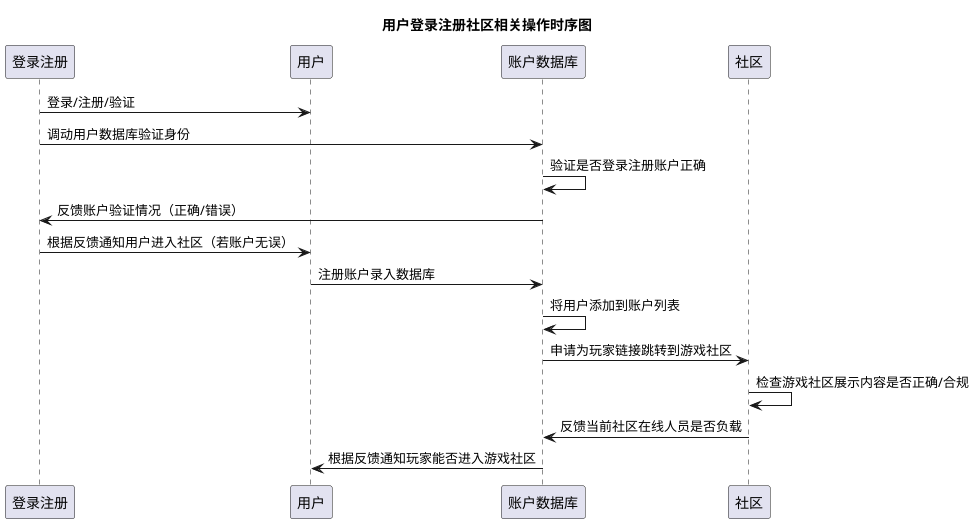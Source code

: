 @startuml
title 用户登录注册社区相关操作时序图

participant 登录注册 as DLZC
participant 用户 as Employee
participant 账户数据库 as Department
participant 社区 as Position

DLZC -> Employee: 登录/注册/验证
DLZC -> Department: 调动用户数据库验证身份
Department -> Department: 验证是否登录注册账户正确
Department -> DLZC: 反馈账户验证情况（正确/错误）
DLZC -> Employee: 根据反馈通知用户进入社区（若账户无误）
Employee -> Department: 注册账户录入数据库
Department -> Department: 将用户添加到账户列表
Department -> Position: 申请为玩家链接跳转到游戏社区
Position -> Position: 检查游戏社区展示内容是否正确/合规
Position -> Department: 反馈当前社区在线人员是否负载
Department -> Employee: 根据反馈通知玩家能否进入游戏社区

@enduml